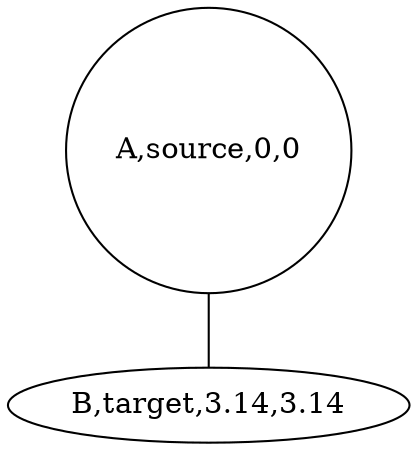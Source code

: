 graph G {
0[label="A,source,0,0", regular="1"];
1[label="B,target,3.14,3.14", regular="0"];
0--1 ;
}
